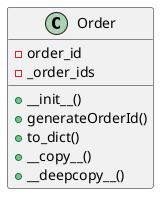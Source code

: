 @startuml
class Order {
  - order_id
  - _order_ids
  + __init__()
  + generateOrderId()
  + to_dict()
  + __copy__()
  + __deepcopy__()
}
@enduml